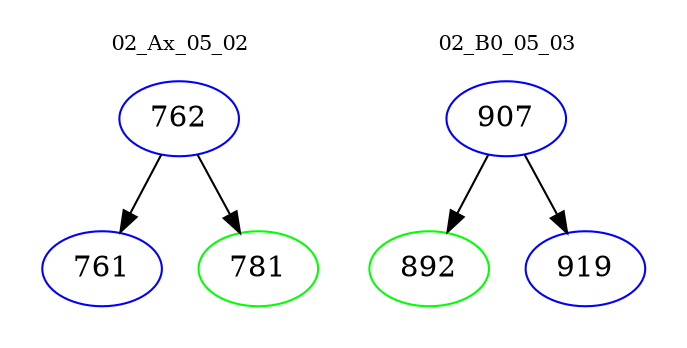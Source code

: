 digraph{
subgraph cluster_0 {
color = white
label = "02_Ax_05_02";
fontsize=10;
T0_762 [label="762", color="blue"]
T0_762 -> T0_761 [color="black"]
T0_761 [label="761", color="blue"]
T0_762 -> T0_781 [color="black"]
T0_781 [label="781", color="green"]
}
subgraph cluster_1 {
color = white
label = "02_B0_05_03";
fontsize=10;
T1_907 [label="907", color="blue"]
T1_907 -> T1_892 [color="black"]
T1_892 [label="892", color="green"]
T1_907 -> T1_919 [color="black"]
T1_919 [label="919", color="blue"]
}
}
